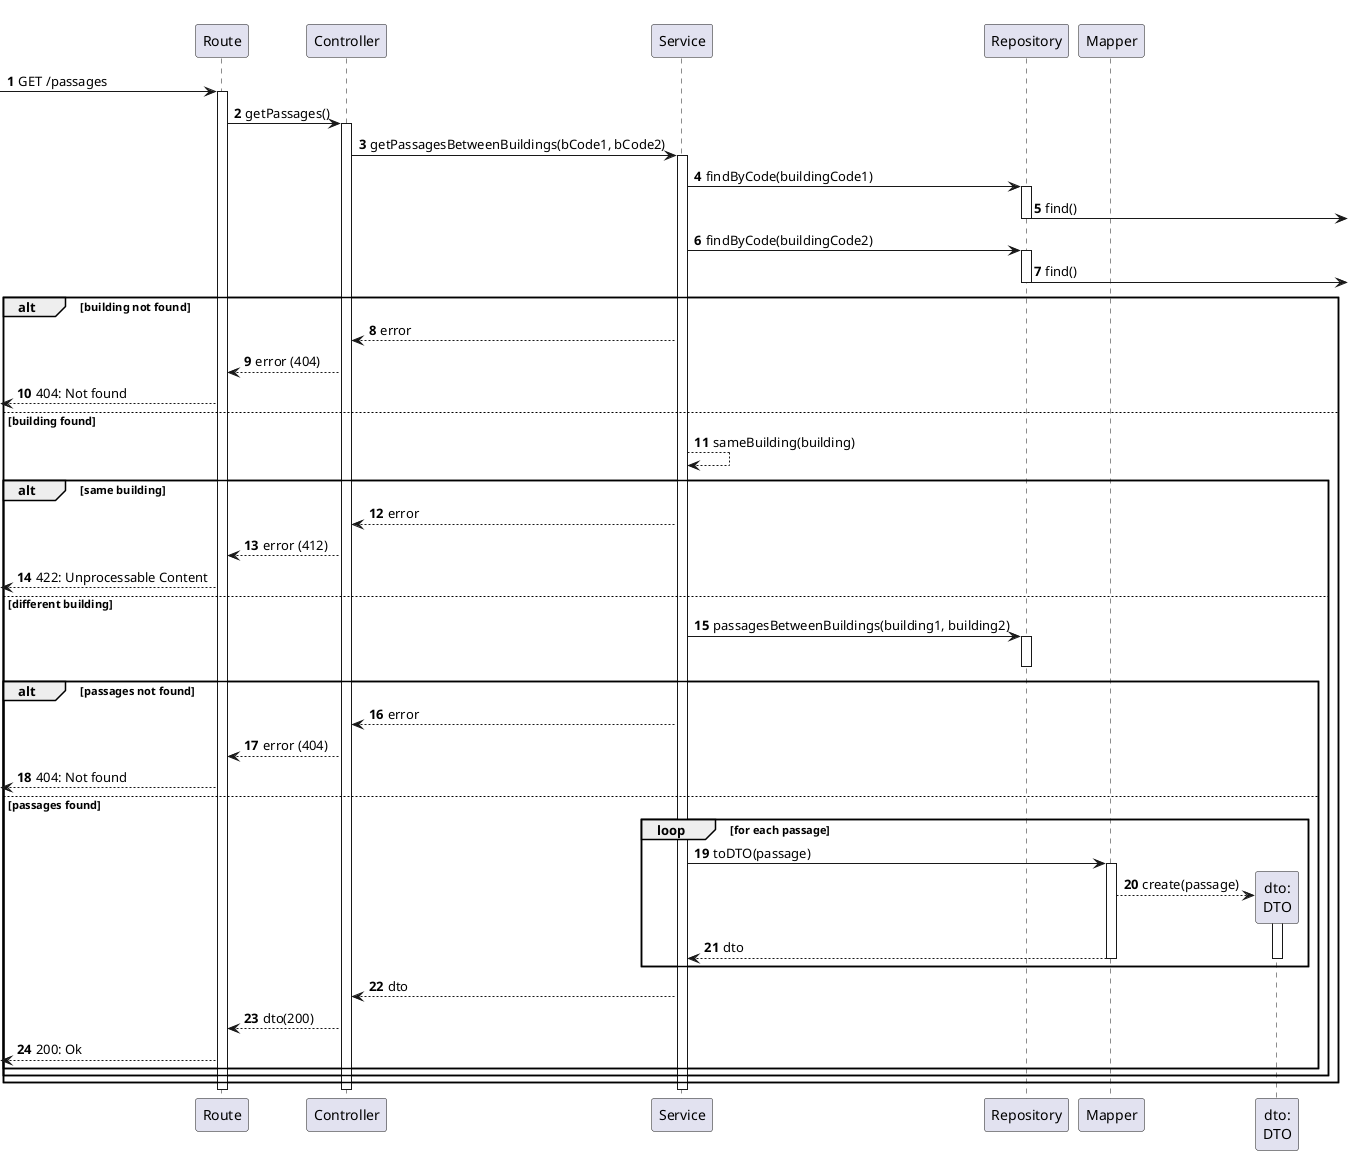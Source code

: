 @startuml
autonumber

participant "Route" as r
participant "Controller" as ctrl
participant "Service" as svc
participant "Repository" as repo

participant "Mapper" as map
participant "dto:\nDTO" as dto


[-> r : GET /passages
activate r

    r -> ctrl : getPassages()
    activate ctrl

        ctrl -> svc : getPassagesBetweenBuildings(bCode1, bCode2)
        activate svc

            svc -> repo : findByCode(buildingCode1)
            activate repo
                repo ->] : find()
            deactivate repo

            svc -> repo : findByCode(buildingCode2)
            activate repo
                repo ->] : find()
            deactivate repo

            alt building not found
                svc --> ctrl : error
                ctrl --> r : error (404)
                [<-- r : 404: Not found
            else building found
                svc --> svc : sameBuilding(building)


                alt same building
                    svc --> ctrl : error
                    ctrl --> r : error (412)
                    [<-- r : 422: Unprocessable Content
                else different building
                    svc -> repo : passagesBetweenBuildings(building1, building2)
                    activate repo
                    deactivate repo

                    alt passages not found
                        svc --> ctrl : error
                        ctrl --> r : error (404)
                        [<-- r : 404: Not found
                    else passages found
                        loop for each passage
                             svc -> map : toDTO(passage)
                            activate map
                                map --> dto** : create(passage)
                                activate dto
                                    map --> svc : dto
                                deactivate dto
                            deactivate map
                        end loop

                        svc --> ctrl : dto
                        ctrl --> r : dto(200)
                        [<-- r : 200: Ok
                    end
                end
            end
        deactivate svc
    deactivate ctrl
deactivate r

@enduml
